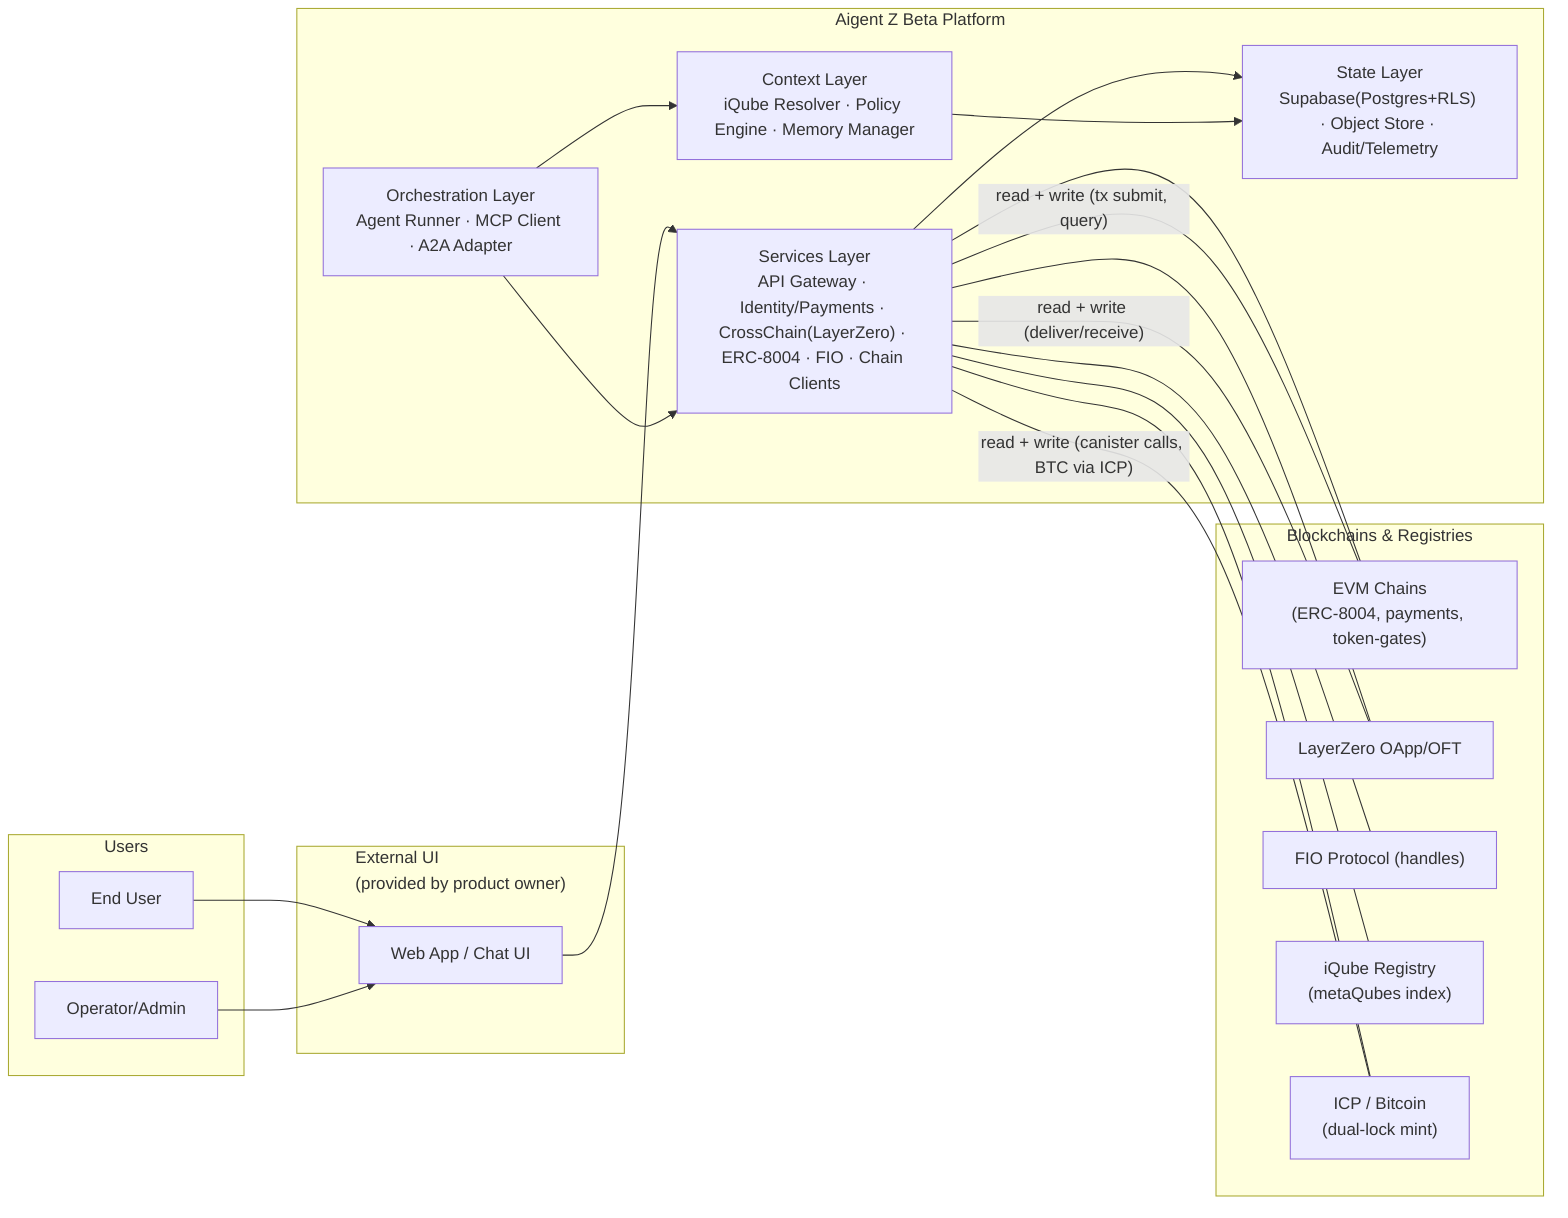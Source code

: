flowchart LR
  subgraph Users
    U[End User]
    Admin[Operator/Admin]
  end

  subgraph ExternalUI["External UI<br/>(provided by product owner)"]
    UI[Web App / Chat UI]
  end

  U --> UI
  Admin --> UI

  subgraph AigentZ["Aigent Z Beta Platform"]
    direction TB
    OG["Orchestration Layer<br/>Agent Runner · MCP Client · A2A Adapter"]
    CTX["Context Layer<br/>iQube Resolver · Policy Engine · Memory Manager"]
    SRV["Services Layer<br/>API Gateway · Identity/Payments · CrossChain(LayerZero) · ERC-8004 · FIO · Chain Clients"]
    ST["State Layer<br/>Supabase(Postgres+RLS) · Object Store · Audit/Telemetry"]
  end

  UI --> SRV
  SRV --> ST
  OG --> CTX
  CTX --> ST
  OG --> SRV

  subgraph Chains["Blockchains & Registries"]
    direction TB
    EVM["EVM Chains<br/>(ERC-8004, payments, token-gates)"]
    LZ["LayerZero OApp/OFT"]
    FIO["FIO Protocol (handles)"]
    REG["iQube Registry<br/>(metaQubes index)"]
    ICP["ICP / Bitcoin<br/>(dual-lock mint)"]
  end

  SRV --- EVM
  SRV --- FIO
  SRV --- LZ
  SRV --- REG
  SRV --- ICP

  SRV -- "read + write (tx submit, query)" --- EVM
  SRV -- "read + write (deliver/receive)" --- LZ
  SRV -- "read + write (canister calls, BTC via ICP)" --- ICP